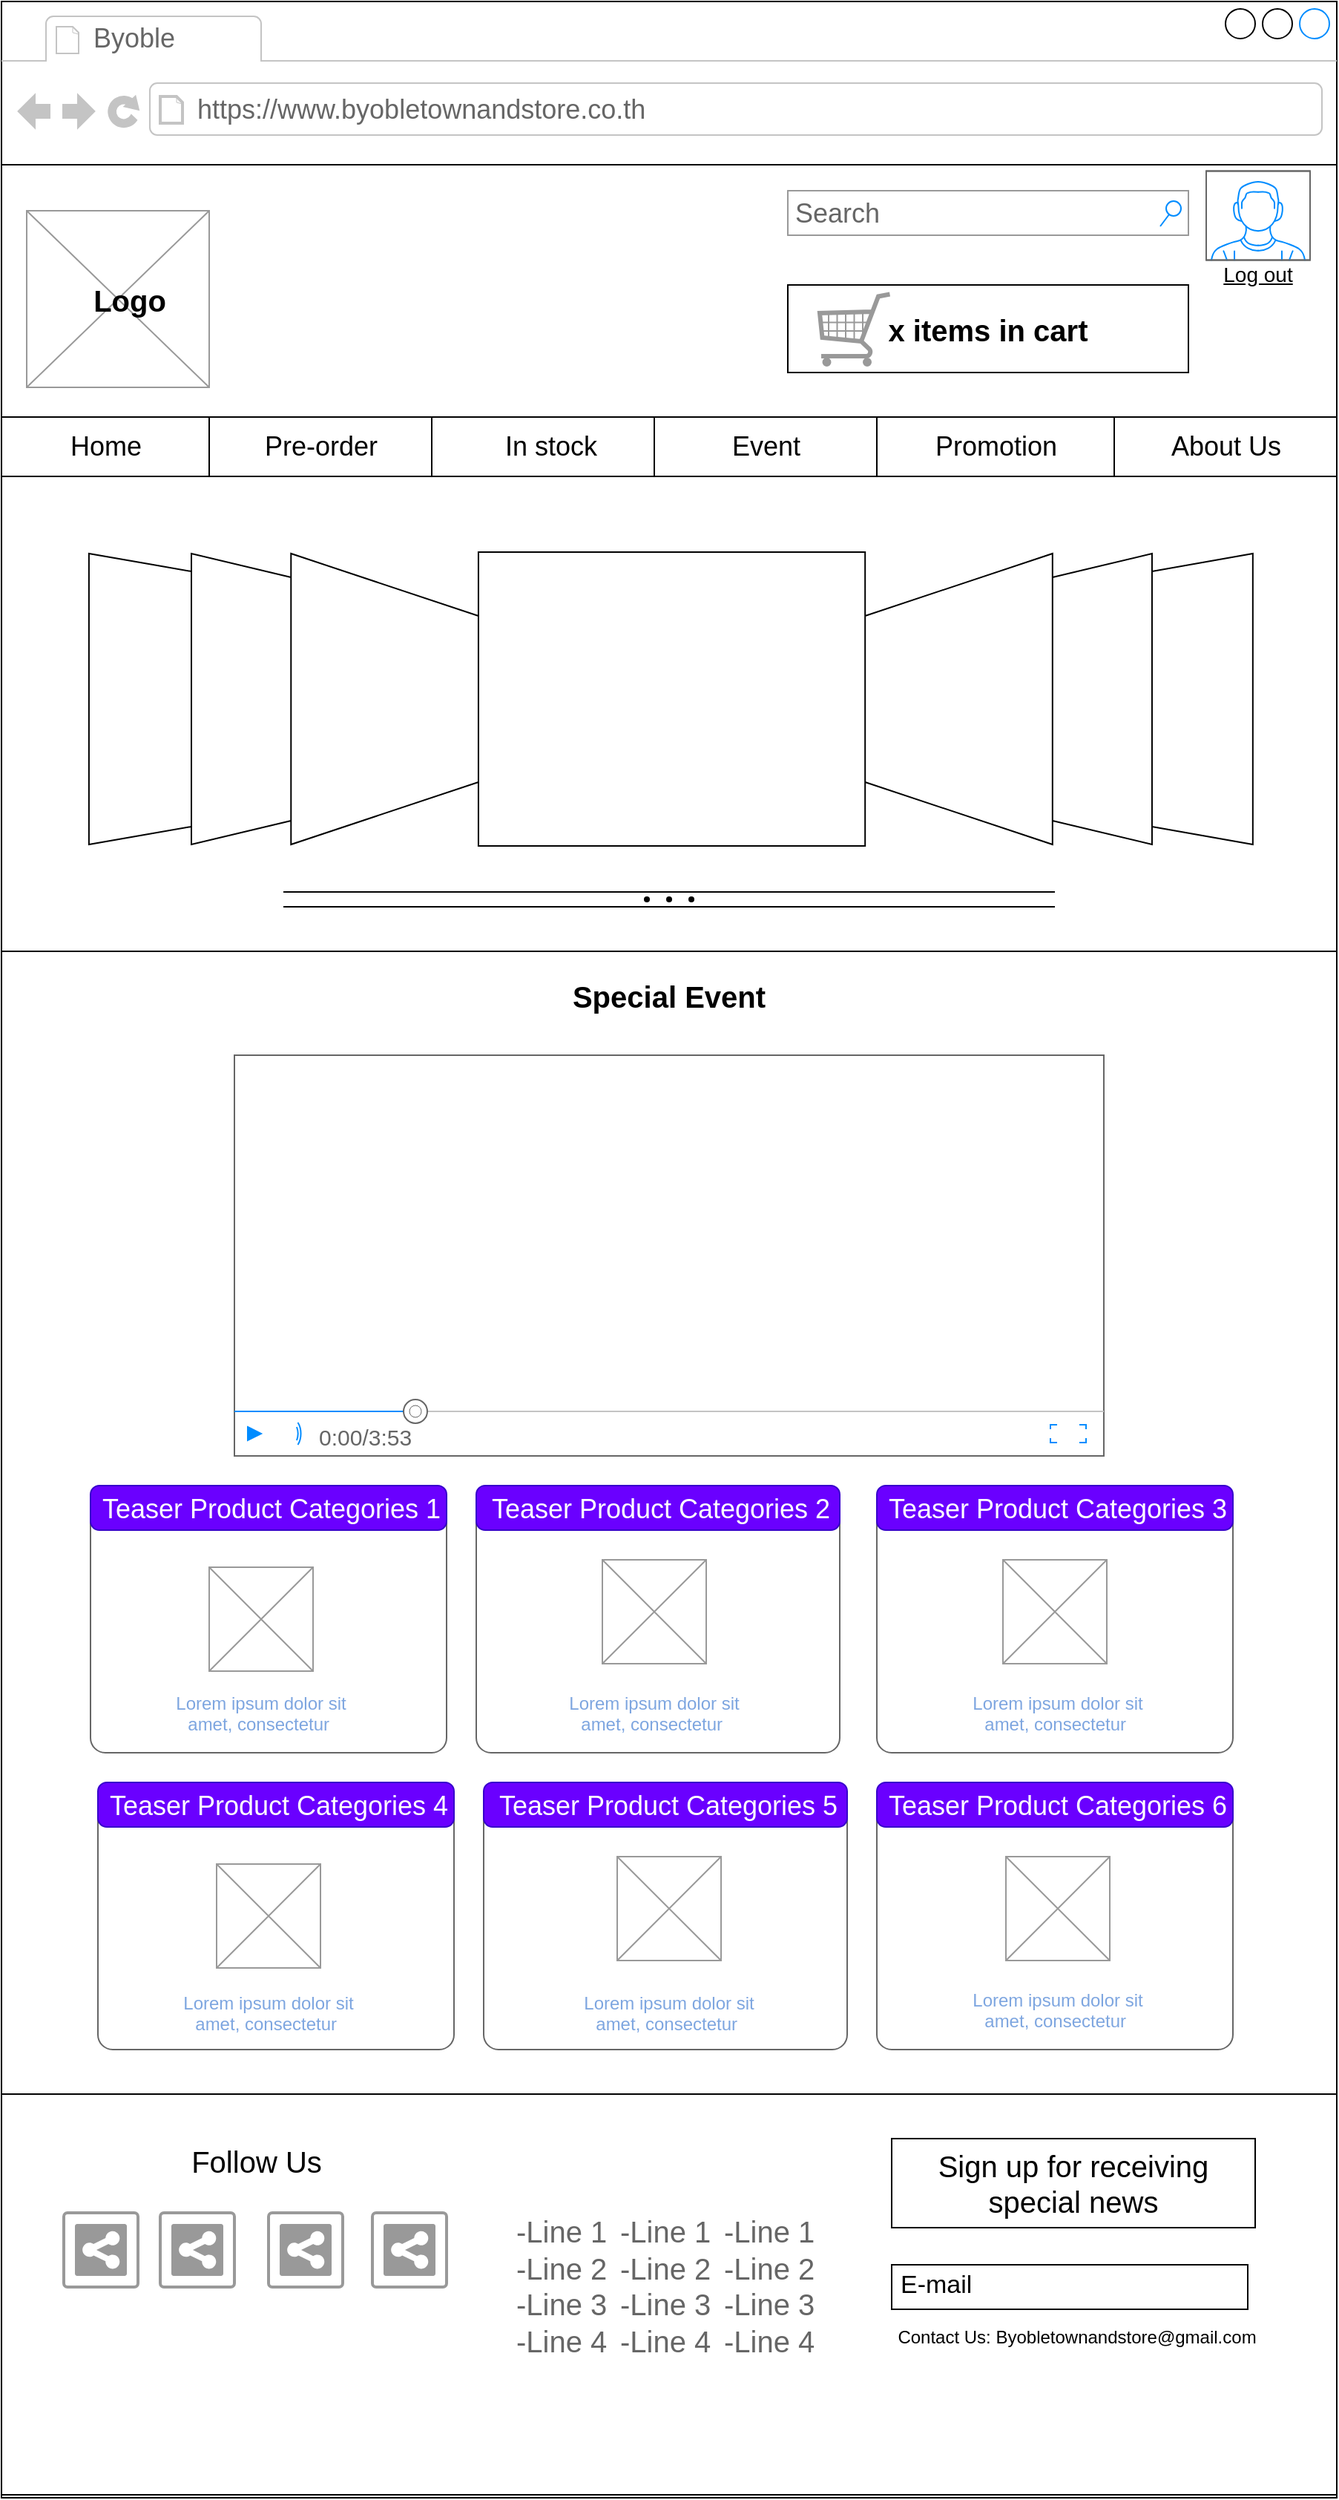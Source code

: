 <mxfile version="15.5.9" type="device"><diagram id="-y5DhxXjc6mhTx5qpoYl" name="Page-1"><mxGraphModel dx="1695" dy="425" grid="1" gridSize="10" guides="1" tooltips="1" connect="1" arrows="1" fold="1" page="1" pageScale="1" pageWidth="827" pageHeight="1169" math="0" shadow="0"><root><mxCell id="0"/><mxCell id="1" parent="0"/><UserObject label="z" link="https://kidol.de/media/27/d7/2d/1633106240/01-AES-001-P%20RX.png" id="I_OC6U7x8bCdvyoH7I9u-1"><mxCell style="strokeWidth=1;shadow=0;dashed=0;align=center;html=1;shape=mxgraph.mockup.containers.browserWindow;rSize=0;strokeColor2=#008cff;strokeColor3=#c4c4c4;mainText=,;recursiveResize=0;fontSize=18;" parent="1" vertex="1"><mxGeometry x="-480" y="1120" width="900" height="1682" as="geometry"/></mxCell></UserObject><mxCell id="I_OC6U7x8bCdvyoH7I9u-2" value="Byoble" style="strokeWidth=1;shadow=0;dashed=0;align=center;html=1;shape=mxgraph.mockup.containers.anchor;fontSize=18;fontColor=#666666;align=left;" parent="I_OC6U7x8bCdvyoH7I9u-1" vertex="1"><mxGeometry x="60" y="12" width="110" height="26" as="geometry"/></mxCell><mxCell id="I_OC6U7x8bCdvyoH7I9u-3" value="https://www.byobletownandstore.co.th" style="strokeWidth=1;shadow=0;dashed=0;align=center;html=1;shape=mxgraph.mockup.containers.anchor;rSize=0;fontSize=18;fontColor=#666666;align=left;" parent="I_OC6U7x8bCdvyoH7I9u-1" vertex="1"><mxGeometry x="130" y="60" width="250" height="26" as="geometry"/></mxCell><mxCell id="I_OC6U7x8bCdvyoH7I9u-4" value="" style="rounded=0;whiteSpace=wrap;html=1;align=center;fontSize=18;" parent="I_OC6U7x8bCdvyoH7I9u-1" vertex="1"><mxGeometry y="110" width="900" height="170" as="geometry"/></mxCell><mxCell id="I_OC6U7x8bCdvyoH7I9u-5" value="&lt;font style=&quot;font-size: 18px;&quot;&gt;Navigation and Carousel&lt;/font&gt;" style="rounded=0;whiteSpace=wrap;html=1;align=center;fontSize=18;" parent="I_OC6U7x8bCdvyoH7I9u-1" vertex="1"><mxGeometry y="320" width="900" height="320" as="geometry"/></mxCell><mxCell id="I_OC6U7x8bCdvyoH7I9u-6" value="" style="rounded=0;whiteSpace=wrap;html=1;align=center;fontSize=18;" parent="I_OC6U7x8bCdvyoH7I9u-1" vertex="1"><mxGeometry y="640" width="900" height="770" as="geometry"/></mxCell><mxCell id="I_OC6U7x8bCdvyoH7I9u-7" value="Search" style="strokeWidth=1;shadow=0;dashed=0;align=center;html=1;shape=mxgraph.mockup.forms.searchBox;strokeColor=#999999;mainText=;strokeColor2=#008cff;fontColor=#666666;fontSize=18;align=left;spacingLeft=3;" parent="I_OC6U7x8bCdvyoH7I9u-1" vertex="1"><mxGeometry x="530" y="127.5" width="270" height="30" as="geometry"/></mxCell><mxCell id="I_OC6U7x8bCdvyoH7I9u-8" value="" style="strokeWidth=1;shadow=0;dashed=0;align=center;html=1;shape=mxgraph.mockup.forms.rrect;rSize=0;strokeColor=#36393d;fontSize=18;fillColor=#ffcccc;" parent="I_OC6U7x8bCdvyoH7I9u-1" vertex="1"><mxGeometry y="280" width="900" height="40" as="geometry"/></mxCell><mxCell id="I_OC6U7x8bCdvyoH7I9u-9" value="Home" style="strokeWidth=1;shadow=0;dashed=0;align=center;html=1;shape=mxgraph.mockup.forms.rrect;rSize=0;fontSize=18;" parent="I_OC6U7x8bCdvyoH7I9u-8" vertex="1"><mxGeometry width="140" height="40" as="geometry"/></mxCell><mxCell id="I_OC6U7x8bCdvyoH7I9u-10" value="Pre-order" style="strokeWidth=1;shadow=0;dashed=0;align=center;html=1;shape=mxgraph.mockup.forms.rrect;rSize=0;fontSize=18;" parent="I_OC6U7x8bCdvyoH7I9u-8" vertex="1"><mxGeometry x="140" width="150" height="40" as="geometry"/></mxCell><mxCell id="I_OC6U7x8bCdvyoH7I9u-11" value="Promotion" style="strokeWidth=1;shadow=0;dashed=0;align=center;html=1;shape=mxgraph.mockup.forms.rrect;rSize=0;fontSize=18;" parent="I_OC6U7x8bCdvyoH7I9u-8" vertex="1"><mxGeometry x="590" width="160" height="40" as="geometry"/></mxCell><mxCell id="I_OC6U7x8bCdvyoH7I9u-12" value="" style="strokeColor=inherit;fillColor=inherit;gradientColor=inherit;strokeWidth=1;shadow=0;dashed=0;align=center;html=1;shape=mxgraph.mockup.forms.rrect;rSize=0;fontSize=18;fontColor=#666666;" parent="I_OC6U7x8bCdvyoH7I9u-8" vertex="1"><mxGeometry x="750" height="25" as="geometry"/></mxCell><mxCell id="I_OC6U7x8bCdvyoH7I9u-13" value="About Us" style="strokeWidth=1;shadow=0;dashed=0;align=center;html=1;shape=mxgraph.mockup.forms.rrect;rSize=0;fontSize=18;" parent="I_OC6U7x8bCdvyoH7I9u-8" vertex="1"><mxGeometry x="750" width="150" height="40" as="geometry"/></mxCell><mxCell id="I_OC6U7x8bCdvyoH7I9u-14" value="In stock" style="strokeWidth=1;shadow=0;dashed=0;align=center;html=1;shape=mxgraph.mockup.forms.rrect;rSize=0;fontSize=18;" parent="I_OC6U7x8bCdvyoH7I9u-8" vertex="1"><mxGeometry x="290" width="160" height="40" as="geometry"/></mxCell><mxCell id="I_OC6U7x8bCdvyoH7I9u-15" value="Event" style="strokeWidth=1;shadow=0;dashed=0;align=center;html=1;shape=mxgraph.mockup.forms.rrect;rSize=0;fontSize=18;" parent="I_OC6U7x8bCdvyoH7I9u-8" vertex="1"><mxGeometry x="440" width="150" height="40" as="geometry"/></mxCell><mxCell id="I_OC6U7x8bCdvyoH7I9u-16" value="" style="verticalLabelPosition=bottom;shadow=0;dashed=0;align=center;html=1;verticalAlign=top;strokeWidth=1;shape=mxgraph.mockup.navigation.coverFlow;fontSize=18;" parent="I_OC6U7x8bCdvyoH7I9u-1" vertex="1"><mxGeometry x="55" y="370" width="790" height="200" as="geometry"/></mxCell><mxCell id="I_OC6U7x8bCdvyoH7I9u-17" value="" style="verticalLabelPosition=bottom;shadow=0;dashed=0;align=center;html=1;verticalAlign=top;strokeWidth=1;shape=mxgraph.mockup.forms.splitter;direction=east;fontSize=18;" parent="I_OC6U7x8bCdvyoH7I9u-1" vertex="1"><mxGeometry x="190" y="560" width="520" height="90" as="geometry"/></mxCell><mxCell id="I_OC6U7x8bCdvyoH7I9u-21" value="&lt;b&gt;x items in cart&lt;/b&gt;" style="rounded=0;whiteSpace=wrap;html=1;fontSize=20;" parent="I_OC6U7x8bCdvyoH7I9u-1" vertex="1"><mxGeometry x="530" y="191" width="270" height="59" as="geometry"/></mxCell><mxCell id="I_OC6U7x8bCdvyoH7I9u-23" value="&lt;font style=&quot;font-size: 14px&quot; color=&quot;#000000&quot;&gt;&lt;u&gt;Log out&lt;/u&gt;&lt;/font&gt;" style="text;html=1;strokeColor=none;fillColor=none;align=center;verticalAlign=middle;whiteSpace=wrap;rounded=0;fontSize=20;fontColor=#EA6B66;" parent="I_OC6U7x8bCdvyoH7I9u-1" vertex="1"><mxGeometry x="817" y="166" width="60" height="30" as="geometry"/></mxCell><mxCell id="I_OC6U7x8bCdvyoH7I9u-25" value="" style="verticalLabelPosition=bottom;shadow=0;dashed=0;align=center;html=1;verticalAlign=top;strokeWidth=1;shape=mxgraph.mockup.containers.videoPlayer;strokeColor=#666666;strokeColor2=#008cff;strokeColor3=#c4c4c4;textColor=#666666;fillColor2=#008cff;barHeight=30;barPos=20;fontSize=18;" parent="I_OC6U7x8bCdvyoH7I9u-1" vertex="1"><mxGeometry x="157" y="710" width="586" height="270" as="geometry"/></mxCell><mxCell id="I_OC6U7x8bCdvyoH7I9u-26" value="&lt;font style=&quot;font-size: 20px&quot;&gt;&lt;b&gt;Special Event&lt;/b&gt;&lt;/font&gt;" style="text;html=1;strokeColor=none;fillColor=none;align=center;verticalAlign=middle;whiteSpace=wrap;rounded=0;fontSize=12;" parent="I_OC6U7x8bCdvyoH7I9u-1" vertex="1"><mxGeometry x="320" y="660" width="260" height="20" as="geometry"/></mxCell><mxCell id="I_OC6U7x8bCdvyoH7I9u-28" value="" style="shape=mxgraph.mockup.containers.marginRect;rectMarginTop=10;strokeColor=#666666;strokeWidth=1;dashed=0;rounded=1;arcSize=5;recursiveResize=0;align=left;fontSize=18;" parent="I_OC6U7x8bCdvyoH7I9u-1" vertex="1"><mxGeometry x="60" y="1000" width="240" height="180" as="geometry"/></mxCell><mxCell id="I_OC6U7x8bCdvyoH7I9u-29" value="Teaser Product Categories 1" style="shape=rect;strokeColor=#3700CC;fillColor=#6a00ff;strokeWidth=1;dashed=0;rounded=1;arcSize=20;fontSize=18;spacing=2;spacingTop=-2;align=center;autosize=1;spacingLeft=4;resizeWidth=0;resizeHeight=0;perimeter=none;fontColor=#ffffff;" parent="I_OC6U7x8bCdvyoH7I9u-28" vertex="1"><mxGeometry width="240" height="30" as="geometry"/></mxCell><mxCell id="I_OC6U7x8bCdvyoH7I9u-30" value="Lorem ipsum dolor sit amet, consectetur&amp;nbsp;" style="text;spacingTop=-5;whiteSpace=wrap;html=1;align=center;fontSize=12;fontFamily=Helvetica;fillColor=none;strokeColor=none;fontColor=#7EA6E0;" parent="I_OC6U7x8bCdvyoH7I9u-28" vertex="1"><mxGeometry x="40" y="138" width="150" height="30" as="geometry"/></mxCell><mxCell id="I_OC6U7x8bCdvyoH7I9u-73" value="" style="verticalLabelPosition=bottom;shadow=0;dashed=0;align=center;html=1;verticalAlign=top;strokeWidth=1;shape=mxgraph.mockup.graphics.simpleIcon;strokeColor=#999999;fontColor=#000000;" parent="I_OC6U7x8bCdvyoH7I9u-28" vertex="1"><mxGeometry x="80" y="55" width="70" height="70" as="geometry"/></mxCell><mxCell id="I_OC6U7x8bCdvyoH7I9u-32" value="" style="shape=mxgraph.mockup.containers.marginRect;rectMarginTop=10;strokeColor=#666666;strokeWidth=1;dashed=0;rounded=1;arcSize=5;recursiveResize=0;align=left;fontSize=18;" parent="I_OC6U7x8bCdvyoH7I9u-1" vertex="1"><mxGeometry x="320" y="1000" width="245" height="180" as="geometry"/></mxCell><mxCell id="I_OC6U7x8bCdvyoH7I9u-33" value="Teaser Product Categories 2" style="shape=rect;strokeColor=#3700CC;fillColor=#6a00ff;strokeWidth=1;dashed=0;rounded=1;arcSize=20;fontSize=18;spacing=2;spacingTop=-2;align=center;autosize=1;spacingLeft=4;resizeWidth=0;resizeHeight=0;perimeter=none;fontColor=#ffffff;" parent="I_OC6U7x8bCdvyoH7I9u-32" vertex="1"><mxGeometry width="245" height="30" as="geometry"/></mxCell><mxCell id="I_OC6U7x8bCdvyoH7I9u-34" value="Lorem ipsum dolor sit amet, consectetur&amp;nbsp;" style="text;spacingTop=-5;whiteSpace=wrap;html=1;align=center;fontSize=12;fontFamily=Helvetica;fillColor=none;strokeColor=none;fontColor=#7EA6E0;" parent="I_OC6U7x8bCdvyoH7I9u-32" vertex="1"><mxGeometry x="45" y="138" width="150" height="30" as="geometry"/></mxCell><mxCell id="I_OC6U7x8bCdvyoH7I9u-75" value="" style="verticalLabelPosition=bottom;shadow=0;dashed=0;align=center;html=1;verticalAlign=top;strokeWidth=1;shape=mxgraph.mockup.graphics.simpleIcon;strokeColor=#999999;fontColor=#000000;" parent="I_OC6U7x8bCdvyoH7I9u-32" vertex="1"><mxGeometry x="85" y="50" width="70" height="70" as="geometry"/></mxCell><mxCell id="I_OC6U7x8bCdvyoH7I9u-36" value="" style="shape=mxgraph.mockup.containers.marginRect;rectMarginTop=10;strokeColor=#666666;strokeWidth=1;dashed=0;rounded=1;arcSize=5;recursiveResize=0;align=left;fontSize=18;" parent="I_OC6U7x8bCdvyoH7I9u-1" vertex="1"><mxGeometry x="590" y="1000" width="240" height="180" as="geometry"/></mxCell><mxCell id="I_OC6U7x8bCdvyoH7I9u-37" value="Teaser Product Categories 3" style="shape=rect;strokeColor=#3700CC;fillColor=#6a00ff;strokeWidth=1;dashed=0;rounded=1;arcSize=20;fontSize=18;spacing=2;spacingTop=-2;align=center;autosize=1;spacingLeft=4;resizeWidth=0;resizeHeight=0;perimeter=none;fontColor=#ffffff;" parent="I_OC6U7x8bCdvyoH7I9u-36" vertex="1"><mxGeometry width="240" height="30" as="geometry"/></mxCell><mxCell id="I_OC6U7x8bCdvyoH7I9u-38" value="Lorem ipsum dolor sit amet, consectetur&amp;nbsp;" style="text;spacingTop=-5;whiteSpace=wrap;html=1;align=center;fontSize=12;fontFamily=Helvetica;fillColor=none;strokeColor=none;fontColor=#7EA6E0;" parent="I_OC6U7x8bCdvyoH7I9u-36" vertex="1"><mxGeometry x="47" y="138" width="150" height="30" as="geometry"/></mxCell><mxCell id="I_OC6U7x8bCdvyoH7I9u-77" value="" style="verticalLabelPosition=bottom;shadow=0;dashed=0;align=center;html=1;verticalAlign=top;strokeWidth=1;shape=mxgraph.mockup.graphics.simpleIcon;strokeColor=#999999;fontColor=#000000;" parent="I_OC6U7x8bCdvyoH7I9u-36" vertex="1"><mxGeometry x="85" y="50" width="70" height="70" as="geometry"/></mxCell><mxCell id="I_OC6U7x8bCdvyoH7I9u-40" value="" style="shape=mxgraph.mockup.containers.marginRect;rectMarginTop=10;strokeColor=#666666;strokeWidth=1;dashed=0;rounded=1;arcSize=5;recursiveResize=0;align=left;fontSize=18;" parent="I_OC6U7x8bCdvyoH7I9u-1" vertex="1"><mxGeometry x="65" y="1200" width="240" height="180" as="geometry"/></mxCell><mxCell id="I_OC6U7x8bCdvyoH7I9u-41" value="Teaser Product Categories 4" style="shape=rect;strokeColor=#3700CC;fillColor=#6a00ff;strokeWidth=1;dashed=0;rounded=1;arcSize=20;fontSize=18;spacing=2;spacingTop=-2;align=center;autosize=1;spacingLeft=4;resizeWidth=0;resizeHeight=0;perimeter=none;fontColor=#ffffff;" parent="I_OC6U7x8bCdvyoH7I9u-40" vertex="1"><mxGeometry width="240" height="30" as="geometry"/></mxCell><mxCell id="I_OC6U7x8bCdvyoH7I9u-42" value="Lorem ipsum dolor sit amet, consectetur&amp;nbsp;" style="text;spacingTop=-5;whiteSpace=wrap;html=1;align=center;fontSize=12;fontFamily=Helvetica;fillColor=none;strokeColor=none;fontColor=#7EA6E0;" parent="I_OC6U7x8bCdvyoH7I9u-40" vertex="1"><mxGeometry x="40" y="140" width="150" height="30" as="geometry"/></mxCell><mxCell id="I_OC6U7x8bCdvyoH7I9u-74" value="" style="verticalLabelPosition=bottom;shadow=0;dashed=0;align=center;html=1;verticalAlign=top;strokeWidth=1;shape=mxgraph.mockup.graphics.simpleIcon;strokeColor=#999999;fontColor=#000000;" parent="I_OC6U7x8bCdvyoH7I9u-40" vertex="1"><mxGeometry x="80" y="55" width="70" height="70" as="geometry"/></mxCell><mxCell id="I_OC6U7x8bCdvyoH7I9u-44" value="" style="shape=mxgraph.mockup.containers.marginRect;rectMarginTop=10;strokeColor=#666666;strokeWidth=1;dashed=0;rounded=1;arcSize=5;recursiveResize=0;align=left;fontSize=18;" parent="I_OC6U7x8bCdvyoH7I9u-1" vertex="1"><mxGeometry x="325" y="1200" width="245" height="180" as="geometry"/></mxCell><mxCell id="I_OC6U7x8bCdvyoH7I9u-45" value="Teaser Product Categories 5" style="shape=rect;strokeColor=#3700CC;fillColor=#6a00ff;strokeWidth=1;dashed=0;rounded=1;arcSize=20;fontSize=18;spacing=2;spacingTop=-2;align=center;autosize=1;spacingLeft=4;resizeWidth=0;resizeHeight=0;perimeter=none;fontColor=#ffffff;" parent="I_OC6U7x8bCdvyoH7I9u-44" vertex="1"><mxGeometry width="245" height="30" as="geometry"/></mxCell><mxCell id="I_OC6U7x8bCdvyoH7I9u-46" value="Lorem ipsum dolor sit amet, consectetur&amp;nbsp;" style="text;spacingTop=-5;whiteSpace=wrap;html=1;align=center;fontSize=12;fontFamily=Helvetica;fillColor=none;strokeColor=none;fontColor=#7EA6E0;" parent="I_OC6U7x8bCdvyoH7I9u-44" vertex="1"><mxGeometry x="50" y="140" width="150" height="30" as="geometry"/></mxCell><mxCell id="I_OC6U7x8bCdvyoH7I9u-76" value="" style="verticalLabelPosition=bottom;shadow=0;dashed=0;align=center;html=1;verticalAlign=top;strokeWidth=1;shape=mxgraph.mockup.graphics.simpleIcon;strokeColor=#999999;fontColor=#000000;" parent="I_OC6U7x8bCdvyoH7I9u-44" vertex="1"><mxGeometry x="90" y="50" width="70" height="70" as="geometry"/></mxCell><mxCell id="I_OC6U7x8bCdvyoH7I9u-48" value="" style="rounded=0;whiteSpace=wrap;html=1;align=center;fontSize=18;" parent="I_OC6U7x8bCdvyoH7I9u-1" vertex="1"><mxGeometry y="1410" width="900" height="270" as="geometry"/></mxCell><mxCell id="I_OC6U7x8bCdvyoH7I9u-49" value="&lt;font style=&quot;font-size: 20px&quot;&gt;-Line 1&lt;br&gt;-Line 2&lt;br&gt;-Line 3&lt;br&gt;-Line 4&lt;/font&gt;" style="strokeWidth=1;shadow=0;dashed=0;align=center;html=1;shape=mxgraph.mockup.text.bulletedList;textColor=#666666;mainText=,,,,;textSize=17;bulletStyle=none;strokeColor=none;fillColor=none;align=left;verticalAlign=top;fontSize=18;fontColor=#666666;" parent="I_OC6U7x8bCdvyoH7I9u-1" vertex="1"><mxGeometry x="415" y="1484" width="70" height="112" as="geometry"/></mxCell><mxCell id="I_OC6U7x8bCdvyoH7I9u-50" value="" style="shape=mxgraph.mockup.containers.marginRect;rectMarginTop=10;strokeColor=#666666;strokeWidth=1;dashed=0;rounded=1;arcSize=5;recursiveResize=0;align=left;fontSize=18;" parent="I_OC6U7x8bCdvyoH7I9u-1" vertex="1"><mxGeometry x="590" y="1200" width="240" height="180" as="geometry"/></mxCell><mxCell id="I_OC6U7x8bCdvyoH7I9u-51" value="Teaser Product Categories 6" style="shape=rect;strokeColor=#3700CC;fillColor=#6a00ff;strokeWidth=1;dashed=0;rounded=1;arcSize=20;fontSize=18;spacing=2;spacingTop=-2;align=center;autosize=1;spacingLeft=4;resizeWidth=0;resizeHeight=0;perimeter=none;fontColor=#ffffff;" parent="I_OC6U7x8bCdvyoH7I9u-50" vertex="1"><mxGeometry width="240" height="30" as="geometry"/></mxCell><mxCell id="I_OC6U7x8bCdvyoH7I9u-52" value="Lorem ipsum dolor sit amet, consectetur&amp;nbsp;" style="text;spacingTop=-5;whiteSpace=wrap;html=1;align=center;fontSize=12;fontFamily=Helvetica;fillColor=none;strokeColor=none;fontColor=#7EA6E0;" parent="I_OC6U7x8bCdvyoH7I9u-50" vertex="1"><mxGeometry x="47" y="138" width="150" height="30" as="geometry"/></mxCell><mxCell id="I_OC6U7x8bCdvyoH7I9u-78" value="" style="verticalLabelPosition=bottom;shadow=0;dashed=0;align=center;html=1;verticalAlign=top;strokeWidth=1;shape=mxgraph.mockup.graphics.simpleIcon;strokeColor=#999999;fontColor=#000000;" parent="I_OC6U7x8bCdvyoH7I9u-50" vertex="1"><mxGeometry x="87" y="50" width="70" height="70" as="geometry"/></mxCell><mxCell id="I_OC6U7x8bCdvyoH7I9u-58" value="Follow Us" style="text;html=1;align=center;verticalAlign=middle;whiteSpace=wrap;rounded=0;fontSize=20;" parent="I_OC6U7x8bCdvyoH7I9u-1" vertex="1"><mxGeometry x="30.0" y="1440" width="283.52" height="30" as="geometry"/></mxCell><mxCell id="I_OC6U7x8bCdvyoH7I9u-59" value="&lt;font style=&quot;font-size: 12px&quot;&gt;Contact Us: Byobletownandstore@gmail.com&lt;/font&gt;" style="text;html=1;fillColor=none;align=center;verticalAlign=middle;whiteSpace=wrap;rounded=0;fontSize=20;" parent="I_OC6U7x8bCdvyoH7I9u-1" vertex="1"><mxGeometry x="600" y="1555" width="250" height="30" as="geometry"/></mxCell><mxCell id="I_OC6U7x8bCdvyoH7I9u-60" value="&lt;font style=&quot;font-size: 20px&quot;&gt;-Line 1&lt;br&gt;-Line 2&lt;br&gt;-Line 3&lt;br&gt;-Line 4&lt;/font&gt;" style="strokeWidth=1;shadow=0;dashed=0;align=center;html=1;shape=mxgraph.mockup.text.bulletedList;textColor=#666666;mainText=,,,,;textSize=17;bulletStyle=none;strokeColor=none;fillColor=none;align=left;verticalAlign=top;fontSize=18;fontColor=#666666;" parent="I_OC6U7x8bCdvyoH7I9u-1" vertex="1"><mxGeometry x="345" y="1484" width="70" height="112" as="geometry"/></mxCell><mxCell id="I_OC6U7x8bCdvyoH7I9u-61" value="&lt;font style=&quot;font-size: 20px&quot;&gt;-Line 1&lt;br&gt;-Line 2&lt;br&gt;-Line 3&lt;br&gt;-Line 4&lt;/font&gt;" style="strokeWidth=1;shadow=0;dashed=0;align=center;html=1;shape=mxgraph.mockup.text.bulletedList;textColor=#666666;mainText=,,,,;textSize=17;bulletStyle=none;strokeColor=none;fillColor=none;align=left;verticalAlign=top;fontSize=18;fontColor=#666666;" parent="I_OC6U7x8bCdvyoH7I9u-1" vertex="1"><mxGeometry x="485" y="1484" width="70" height="112" as="geometry"/></mxCell><mxCell id="I_OC6U7x8bCdvyoH7I9u-62" value="Sign up for receiving special news" style="rounded=0;whiteSpace=wrap;html=1;fontSize=20;align=center;" parent="I_OC6U7x8bCdvyoH7I9u-1" vertex="1"><mxGeometry x="600" y="1440" width="245" height="60" as="geometry"/></mxCell><mxCell id="I_OC6U7x8bCdvyoH7I9u-63" value="E-mail" style="strokeWidth=1;shadow=0;dashed=0;align=center;html=1;shape=mxgraph.mockup.text.textBox;align=left;fontSize=17;spacingLeft=4;spacingTop=-3;mainText=;" parent="I_OC6U7x8bCdvyoH7I9u-1" vertex="1"><mxGeometry x="600" y="1525" width="240" height="30" as="geometry"/></mxCell><mxCell id="I_OC6U7x8bCdvyoH7I9u-65" value="" style="verticalLabelPosition=bottom;shadow=0;dashed=0;align=center;html=1;verticalAlign=top;strokeWidth=1;shape=mxgraph.mockup.misc.shoppingCart;strokeColor=#999999;" parent="I_OC6U7x8bCdvyoH7I9u-1" vertex="1"><mxGeometry x="550" y="196" width="50" height="50" as="geometry"/></mxCell><mxCell id="I_OC6U7x8bCdvyoH7I9u-66" value="" style="verticalLabelPosition=bottom;shadow=0;dashed=0;align=center;html=1;verticalAlign=top;strokeWidth=1;shape=mxgraph.mockup.graphics.simpleIcon;strokeColor=#999999;" parent="I_OC6U7x8bCdvyoH7I9u-1" vertex="1"><mxGeometry x="17" y="141" width="123" height="119" as="geometry"/></mxCell><mxCell id="I_OC6U7x8bCdvyoH7I9u-67" value="&lt;font&gt;&lt;span style=&quot;font-size: 20px&quot;&gt;&lt;b&gt;Logo&lt;/b&gt;&lt;/span&gt;&lt;/font&gt;" style="text;html=1;strokeColor=none;fillColor=none;align=center;verticalAlign=middle;whiteSpace=wrap;rounded=0;fontColor=#000000;" parent="I_OC6U7x8bCdvyoH7I9u-1" vertex="1"><mxGeometry x="51.24" y="174.25" width="71" height="52.5" as="geometry"/></mxCell><mxCell id="I_OC6U7x8bCdvyoH7I9u-68" value="" style="verticalLabelPosition=bottom;shadow=0;dashed=0;align=center;html=1;verticalAlign=top;strokeWidth=1;shape=mxgraph.mockup.containers.userMale;strokeColor=#666666;strokeColor2=#008cff;fontColor=#000000;" parent="I_OC6U7x8bCdvyoH7I9u-1" vertex="1"><mxGeometry x="812" y="114.25" width="70" height="60" as="geometry"/></mxCell><mxCell id="I_OC6U7x8bCdvyoH7I9u-69" value="" style="strokeColor=#999999;verticalLabelPosition=bottom;shadow=0;dashed=0;verticalAlign=top;strokeWidth=2;html=1;shape=mxgraph.mockup.misc.shareIcon;fontColor=#000000;" parent="I_OC6U7x8bCdvyoH7I9u-1" vertex="1"><mxGeometry x="42" y="1490" width="50" height="50" as="geometry"/></mxCell><mxCell id="I_OC6U7x8bCdvyoH7I9u-70" value="" style="strokeColor=#999999;verticalLabelPosition=bottom;shadow=0;dashed=0;verticalAlign=top;strokeWidth=2;html=1;shape=mxgraph.mockup.misc.shareIcon;fontColor=#000000;" parent="I_OC6U7x8bCdvyoH7I9u-1" vertex="1"><mxGeometry x="107" y="1490" width="50" height="50" as="geometry"/></mxCell><mxCell id="I_OC6U7x8bCdvyoH7I9u-71" value="" style="strokeColor=#999999;verticalLabelPosition=bottom;shadow=0;dashed=0;verticalAlign=top;strokeWidth=2;html=1;shape=mxgraph.mockup.misc.shareIcon;fontColor=#000000;" parent="I_OC6U7x8bCdvyoH7I9u-1" vertex="1"><mxGeometry x="180" y="1490" width="50" height="50" as="geometry"/></mxCell><mxCell id="I_OC6U7x8bCdvyoH7I9u-72" value="" style="strokeColor=#999999;verticalLabelPosition=bottom;shadow=0;dashed=0;verticalAlign=top;strokeWidth=2;html=1;shape=mxgraph.mockup.misc.shareIcon;fontColor=#000000;" parent="I_OC6U7x8bCdvyoH7I9u-1" vertex="1"><mxGeometry x="250" y="1490" width="50" height="50" as="geometry"/></mxCell></root></mxGraphModel></diagram></mxfile>
